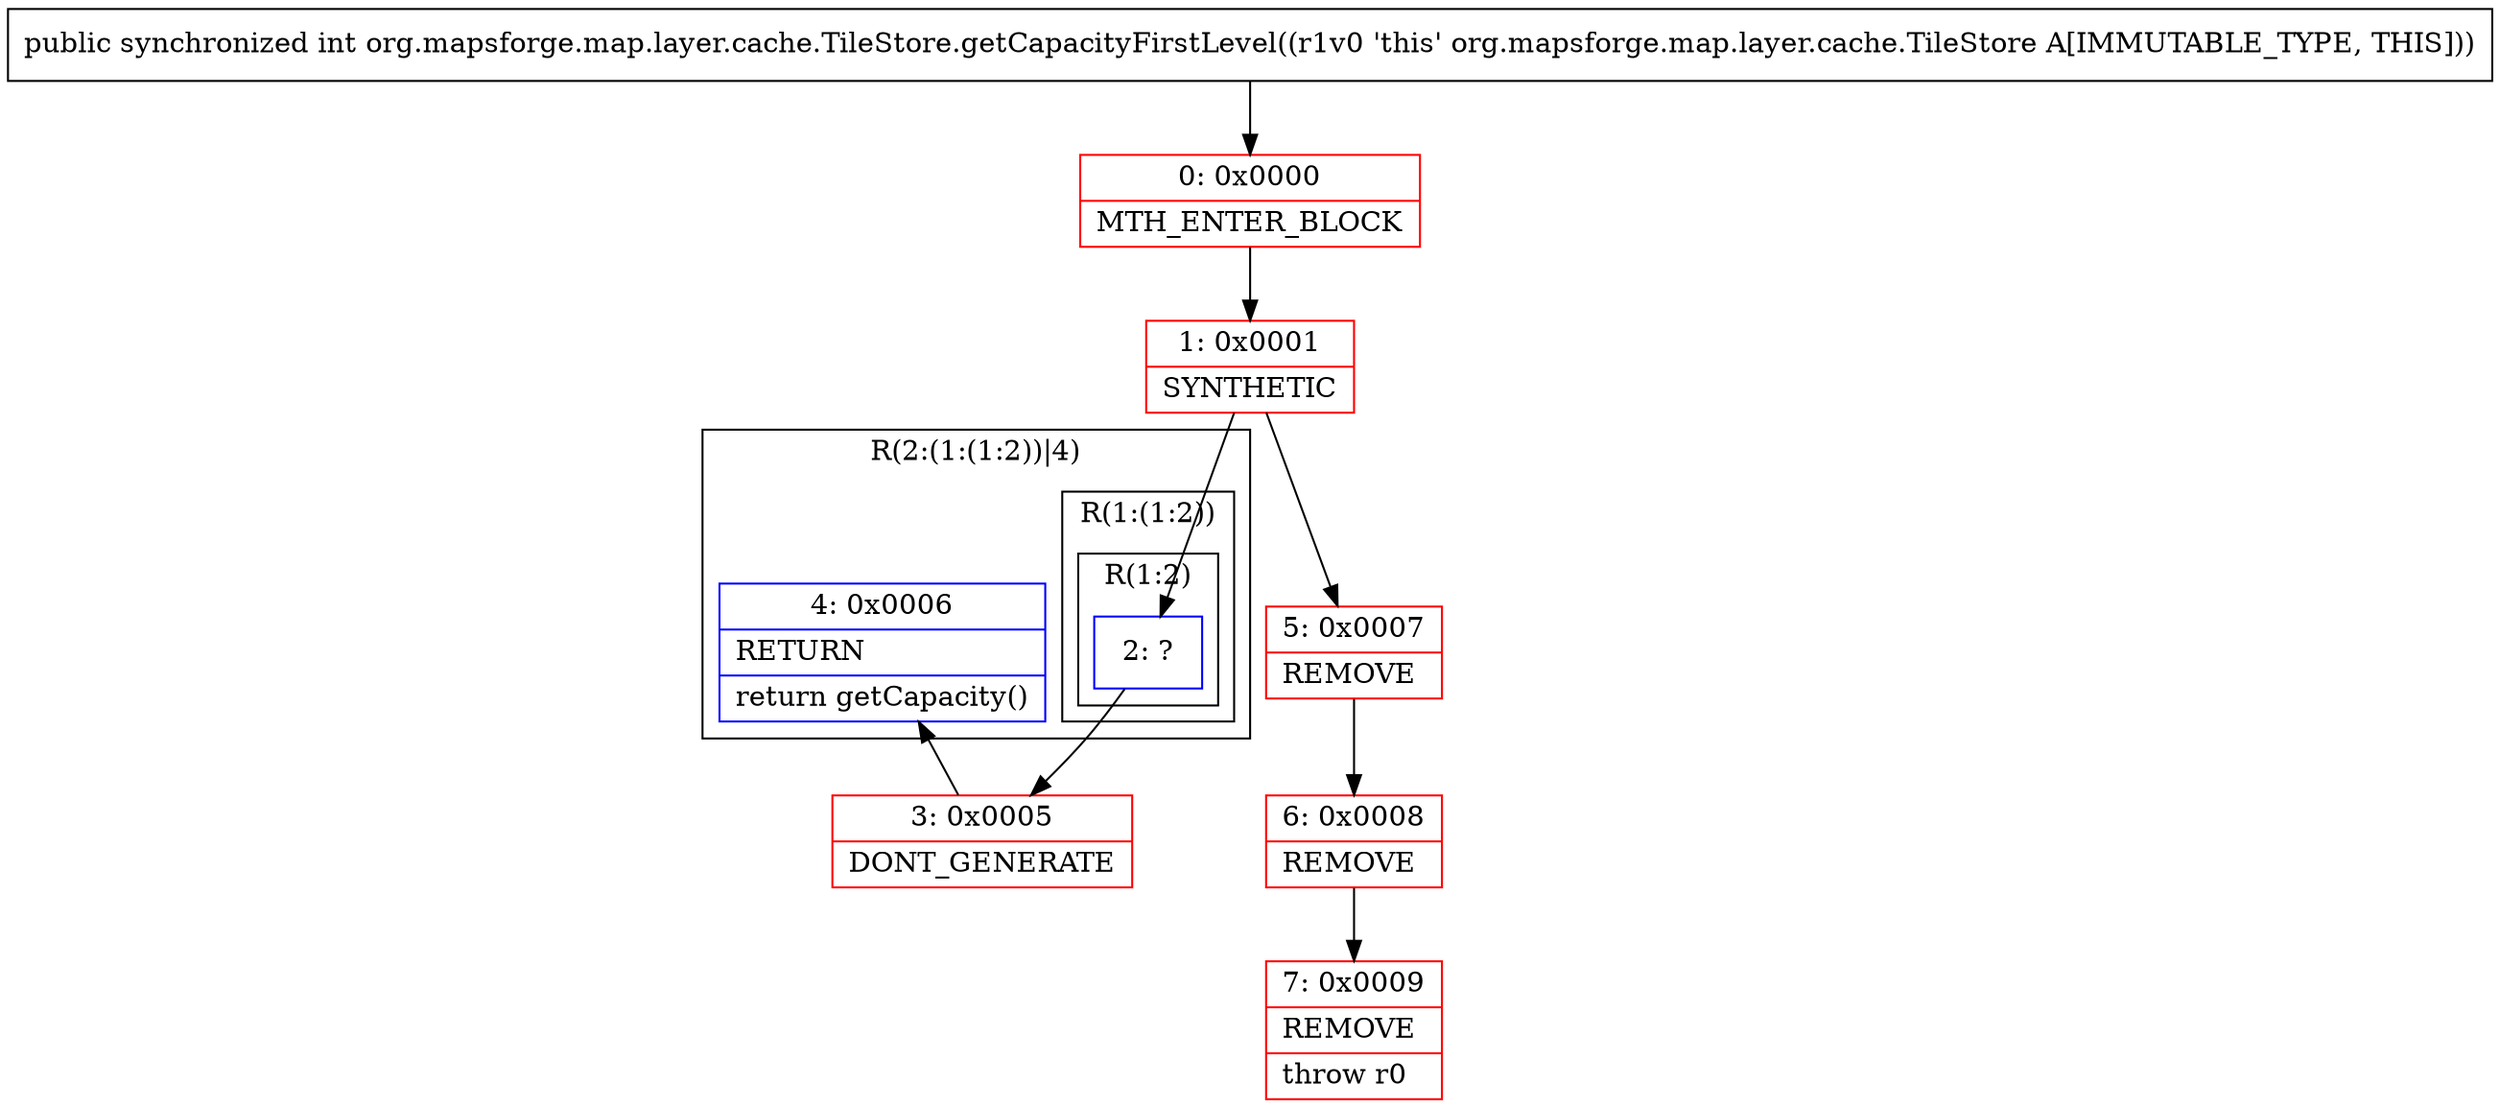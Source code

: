 digraph "CFG fororg.mapsforge.map.layer.cache.TileStore.getCapacityFirstLevel()I" {
subgraph cluster_Region_1423079701 {
label = "R(2:(1:(1:2))|4)";
node [shape=record,color=blue];
subgraph cluster_Region_1605520098 {
label = "R(1:(1:2))";
node [shape=record,color=blue];
subgraph cluster_Region_1535541558 {
label = "R(1:2)";
node [shape=record,color=blue];
Node_2 [shape=record,label="{2\:\ ?}"];
}
}
Node_4 [shape=record,label="{4\:\ 0x0006|RETURN\l|return getCapacity()\l}"];
}
Node_0 [shape=record,color=red,label="{0\:\ 0x0000|MTH_ENTER_BLOCK\l}"];
Node_1 [shape=record,color=red,label="{1\:\ 0x0001|SYNTHETIC\l}"];
Node_3 [shape=record,color=red,label="{3\:\ 0x0005|DONT_GENERATE\l}"];
Node_5 [shape=record,color=red,label="{5\:\ 0x0007|REMOVE\l}"];
Node_6 [shape=record,color=red,label="{6\:\ 0x0008|REMOVE\l}"];
Node_7 [shape=record,color=red,label="{7\:\ 0x0009|REMOVE\l|throw r0\l}"];
MethodNode[shape=record,label="{public synchronized int org.mapsforge.map.layer.cache.TileStore.getCapacityFirstLevel((r1v0 'this' org.mapsforge.map.layer.cache.TileStore A[IMMUTABLE_TYPE, THIS])) }"];
MethodNode -> Node_0;
Node_2 -> Node_3;
Node_0 -> Node_1;
Node_1 -> Node_2;
Node_1 -> Node_5;
Node_3 -> Node_4;
Node_5 -> Node_6;
Node_6 -> Node_7;
}

